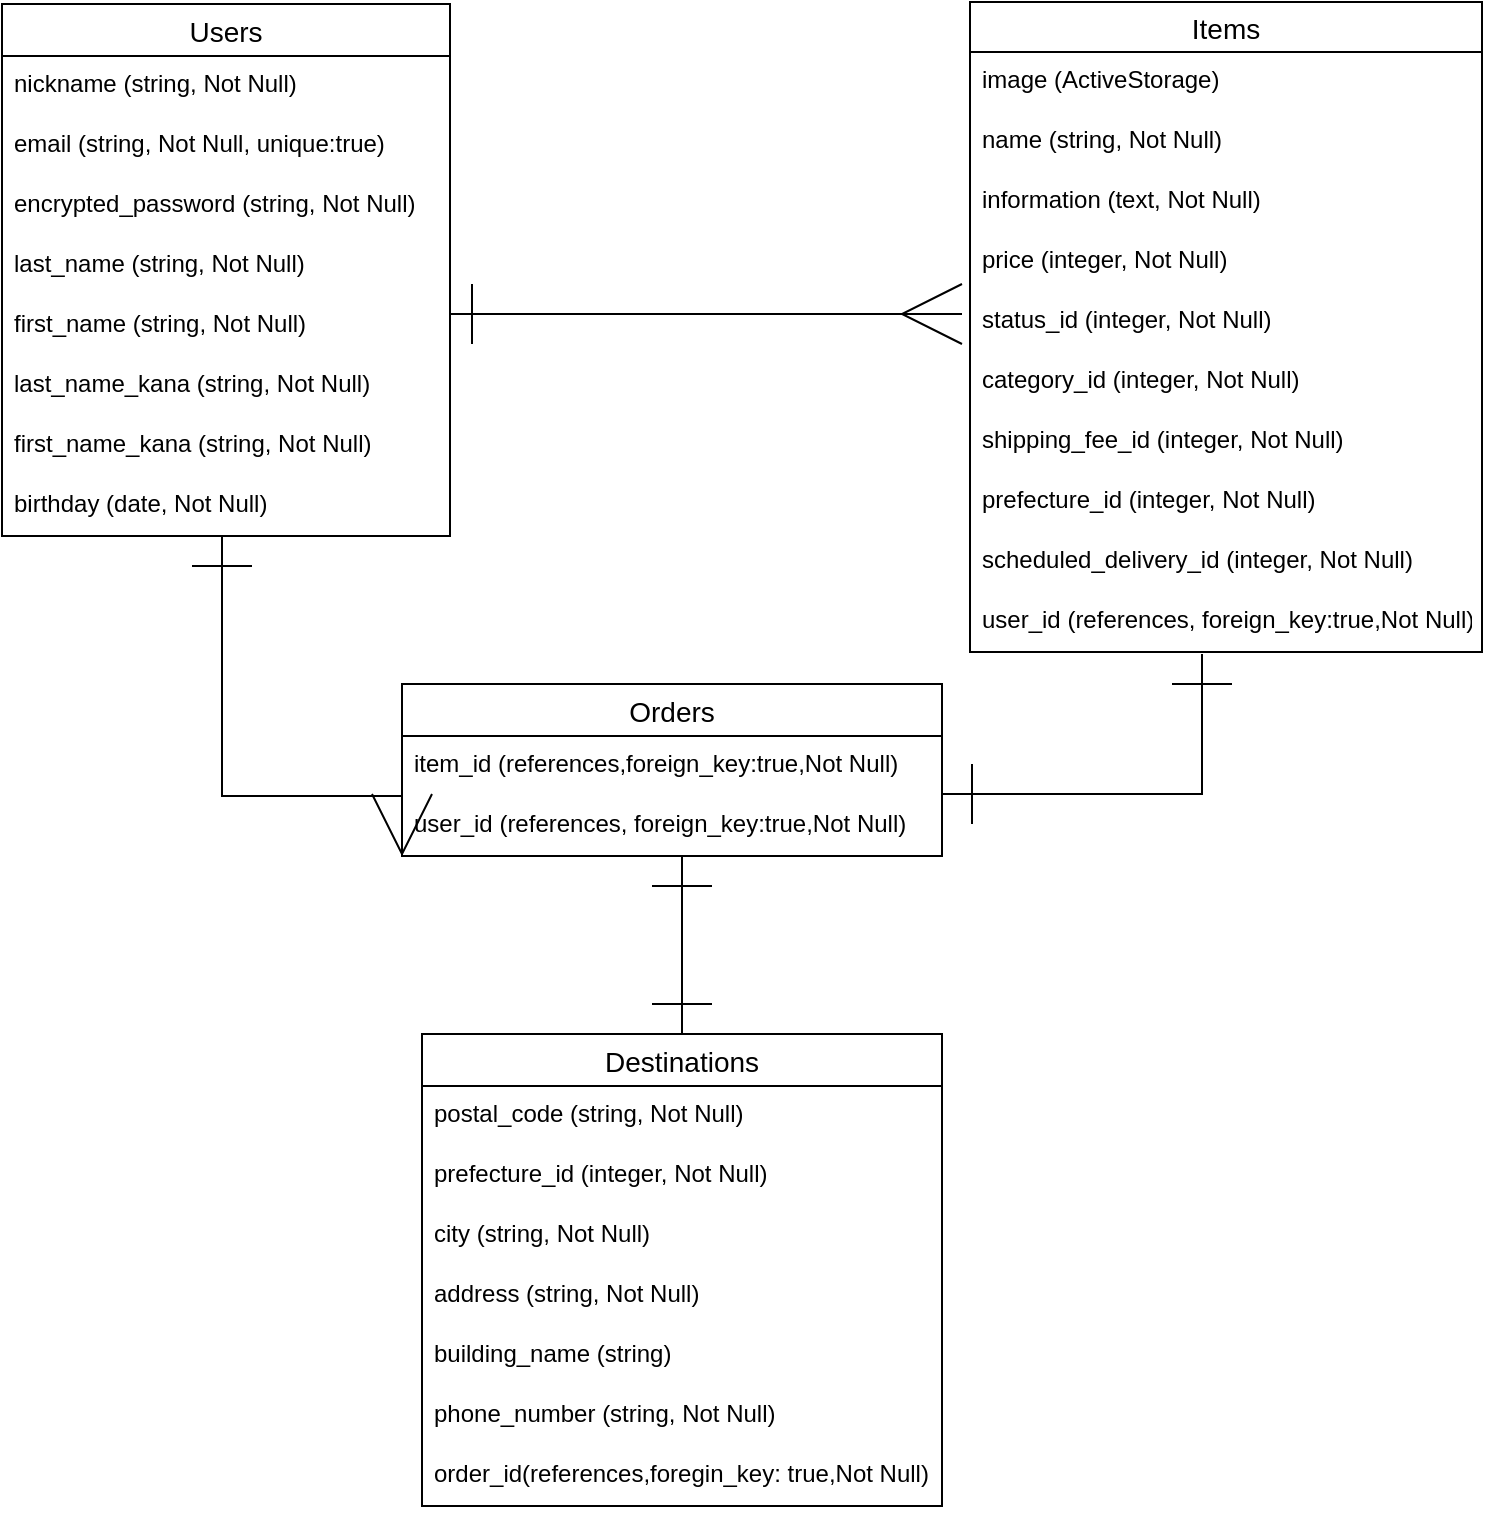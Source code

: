 <mxfile>
    <diagram id="24bYVX5DsXOVWUkAcGyo" name="ページ1">
        <mxGraphModel dx="1040" dy="896" grid="1" gridSize="10" guides="1" tooltips="1" connect="1" arrows="1" fold="1" page="1" pageScale="1" pageWidth="827" pageHeight="1169" math="0" shadow="0">
            <root>
                <mxCell id="0"/>
                <mxCell id="1" parent="0"/>
                <mxCell id="6" value="Items" style="swimlane;fontStyle=0;childLayout=stackLayout;horizontal=1;startSize=25;horizontalStack=0;resizeParent=1;resizeParentMax=0;resizeLast=0;collapsible=1;marginBottom=0;align=center;fontSize=14;" parent="1" vertex="1">
                    <mxGeometry x="554" y="204" width="256" height="325" as="geometry"/>
                </mxCell>
                <mxCell id="40" value="image (ActiveStorage)" style="text;strokeColor=none;fillColor=none;spacingLeft=4;spacingRight=4;overflow=hidden;rotatable=0;points=[[0,0.5],[1,0.5]];portConstraint=eastwest;fontSize=12;" parent="6" vertex="1">
                    <mxGeometry y="25" width="256" height="30" as="geometry"/>
                </mxCell>
                <mxCell id="7" value="name (string, Not Null)" style="text;strokeColor=none;fillColor=none;spacingLeft=4;spacingRight=4;overflow=hidden;rotatable=0;points=[[0,0.5],[1,0.5]];portConstraint=eastwest;fontSize=12;" parent="6" vertex="1">
                    <mxGeometry y="55" width="256" height="30" as="geometry"/>
                </mxCell>
                <mxCell id="33" value="information (text, Not Null)" style="text;strokeColor=none;fillColor=none;spacingLeft=4;spacingRight=4;overflow=hidden;rotatable=0;points=[[0,0.5],[1,0.5]];portConstraint=eastwest;fontSize=12;" parent="6" vertex="1">
                    <mxGeometry y="85" width="256" height="30" as="geometry"/>
                </mxCell>
                <mxCell id="31" value="price (integer, Not Null)" style="text;strokeColor=none;fillColor=none;spacingLeft=4;spacingRight=4;overflow=hidden;rotatable=0;points=[[0,0.5],[1,0.5]];portConstraint=eastwest;fontSize=12;" parent="6" vertex="1">
                    <mxGeometry y="115" width="256" height="30" as="geometry"/>
                </mxCell>
                <mxCell id="34" value="status_id (integer, Not Null)" style="text;strokeColor=none;fillColor=none;spacingLeft=4;spacingRight=4;overflow=hidden;rotatable=0;points=[[0,0.5],[1,0.5]];portConstraint=eastwest;fontSize=12;" parent="6" vertex="1">
                    <mxGeometry y="145" width="256" height="30" as="geometry"/>
                </mxCell>
                <mxCell id="8" value="category_id (integer, Not Null)" style="text;fillColor=none;spacingLeft=4;spacingRight=4;overflow=hidden;rotatable=0;points=[[0,0.5],[1,0.5]];portConstraint=eastwest;fontSize=12;" parent="6" vertex="1">
                    <mxGeometry y="175" width="256" height="30" as="geometry"/>
                </mxCell>
                <mxCell id="35" value="shipping_fee_id (integer, Not Null)" style="text;strokeColor=none;fillColor=none;spacingLeft=4;spacingRight=4;overflow=hidden;rotatable=0;points=[[0,0.5],[1,0.5]];portConstraint=eastwest;fontSize=12;" parent="6" vertex="1">
                    <mxGeometry y="205" width="256" height="30" as="geometry"/>
                </mxCell>
                <mxCell id="36" value="prefecture_id (integer, Not Null)" style="text;strokeColor=none;fillColor=none;spacingLeft=4;spacingRight=4;overflow=hidden;rotatable=0;points=[[0,0.5],[1,0.5]];portConstraint=eastwest;fontSize=12;" parent="6" vertex="1">
                    <mxGeometry y="235" width="256" height="30" as="geometry"/>
                </mxCell>
                <mxCell id="37" value="scheduled_delivery_id (integer, Not Null)" style="text;strokeColor=none;fillColor=none;spacingLeft=4;spacingRight=4;overflow=hidden;rotatable=0;points=[[0,0.5],[1,0.5]];portConstraint=eastwest;fontSize=12;" parent="6" vertex="1">
                    <mxGeometry y="265" width="256" height="30" as="geometry"/>
                </mxCell>
                <mxCell id="38" value="user_id (references, foreign_key:true,Not Null)" style="text;strokeColor=none;fillColor=none;spacingLeft=4;spacingRight=4;overflow=hidden;rotatable=0;points=[[0,0.5],[1,0.5]];portConstraint=eastwest;fontSize=12;" parent="6" vertex="1">
                    <mxGeometry y="295" width="256" height="30" as="geometry"/>
                </mxCell>
                <mxCell id="67" style="edgeStyle=orthogonalEdgeStyle;rounded=0;orthogonalLoop=1;jettySize=auto;html=1;entryX=0.5;entryY=0;entryDx=0;entryDy=0;startArrow=ERone;startFill=0;endArrow=ERone;endFill=0;endSize=28;startSize=28;" edge="1" parent="1" source="10" target="54">
                    <mxGeometry relative="1" as="geometry">
                        <Array as="points">
                            <mxPoint x="410" y="650"/>
                            <mxPoint x="410" y="650"/>
                        </Array>
                    </mxGeometry>
                </mxCell>
                <mxCell id="10" value="Orders" style="swimlane;fontStyle=0;childLayout=stackLayout;horizontal=1;startSize=26;horizontalStack=0;resizeParent=1;resizeParentMax=0;resizeLast=0;collapsible=1;marginBottom=0;align=center;fontSize=14;" parent="1" vertex="1">
                    <mxGeometry x="270" y="545" width="270" height="86" as="geometry"/>
                </mxCell>
                <mxCell id="13" value="item_id (references,foreign_key:true,Not Null)" style="text;strokeColor=none;fillColor=none;spacingLeft=4;spacingRight=4;overflow=hidden;rotatable=0;points=[[0,0.5],[1,0.5]];portConstraint=eastwest;fontSize=12;" parent="10" vertex="1">
                    <mxGeometry y="26" width="270" height="30" as="geometry"/>
                </mxCell>
                <mxCell id="47" value="user_id (references, foreign_key:true,Not Null)" style="text;strokeColor=none;fillColor=none;spacingLeft=4;spacingRight=4;overflow=hidden;rotatable=0;points=[[0,0.5],[1,0.5]];portConstraint=eastwest;fontSize=12;" parent="10" vertex="1">
                    <mxGeometry y="56" width="270" height="30" as="geometry"/>
                </mxCell>
                <mxCell id="23" value="Users" style="swimlane;fontStyle=0;childLayout=stackLayout;horizontal=1;startSize=26;horizontalStack=0;resizeParent=1;resizeParentMax=0;resizeLast=0;collapsible=1;marginBottom=0;align=center;fontSize=14;" parent="1" vertex="1">
                    <mxGeometry x="70" y="205" width="224" height="266" as="geometry"/>
                </mxCell>
                <mxCell id="24" value="nickname (string, Not Null) " style="text;strokeColor=none;fillColor=none;spacingLeft=4;spacingRight=4;overflow=hidden;rotatable=0;points=[[0,0.5],[1,0.5]];portConstraint=eastwest;fontSize=12;" parent="23" vertex="1">
                    <mxGeometry y="26" width="224" height="30" as="geometry"/>
                </mxCell>
                <mxCell id="25" value="email (string, Not Null, unique:true)" style="text;strokeColor=none;fillColor=none;spacingLeft=4;spacingRight=4;overflow=hidden;rotatable=0;points=[[0,0.5],[1,0.5]];portConstraint=eastwest;fontSize=12;" parent="23" vertex="1">
                    <mxGeometry y="56" width="224" height="30" as="geometry"/>
                </mxCell>
                <mxCell id="27" value="encrypted_password (string, Not Null)" style="text;strokeColor=none;fillColor=none;spacingLeft=4;spacingRight=4;overflow=hidden;rotatable=0;points=[[0,0.5],[1,0.5]];portConstraint=eastwest;fontSize=12;" parent="23" vertex="1">
                    <mxGeometry y="86" width="224" height="30" as="geometry"/>
                </mxCell>
                <mxCell id="29" value="last_name (string, Not Null)" style="text;strokeColor=none;fillColor=none;spacingLeft=4;spacingRight=4;overflow=hidden;rotatable=0;points=[[0,0.5],[1,0.5]];portConstraint=eastwest;fontSize=12;" parent="23" vertex="1">
                    <mxGeometry y="116" width="224" height="30" as="geometry"/>
                </mxCell>
                <mxCell id="30" value="first_name (string, Not Null)" style="text;strokeColor=none;fillColor=none;spacingLeft=4;spacingRight=4;overflow=hidden;rotatable=0;points=[[0,0.5],[1,0.5]];portConstraint=eastwest;fontSize=12;" parent="23" vertex="1">
                    <mxGeometry y="146" width="224" height="30" as="geometry"/>
                </mxCell>
                <mxCell id="41" value="last_name_kana (string, Not Null)" style="text;strokeColor=none;fillColor=none;spacingLeft=4;spacingRight=4;overflow=hidden;rotatable=0;points=[[0,0.5],[1,0.5]];portConstraint=eastwest;fontSize=12;" parent="23" vertex="1">
                    <mxGeometry y="176" width="224" height="30" as="geometry"/>
                </mxCell>
                <mxCell id="42" value="first_name_kana (string, Not Null)" style="text;strokeColor=none;fillColor=none;spacingLeft=4;spacingRight=4;overflow=hidden;rotatable=0;points=[[0,0.5],[1,0.5]];portConstraint=eastwest;fontSize=12;" parent="23" vertex="1">
                    <mxGeometry y="206" width="224" height="30" as="geometry"/>
                </mxCell>
                <mxCell id="26" value="birthday (date, Not Null)" style="text;strokeColor=none;fillColor=none;spacingLeft=4;spacingRight=4;overflow=hidden;rotatable=0;points=[[0,0.5],[1,0.5]];portConstraint=eastwest;fontSize=12;" parent="23" vertex="1">
                    <mxGeometry y="236" width="224" height="30" as="geometry"/>
                </mxCell>
                <mxCell id="52" style="edgeStyle=orthogonalEdgeStyle;rounded=0;orthogonalLoop=1;jettySize=auto;html=1;startArrow=ERone;startFill=0;endArrow=ERmany;endFill=0;startSize=28;endSize=28;sourcePerimeterSpacing=0;targetPerimeterSpacing=0;" parent="1" source="26" edge="1">
                    <mxGeometry relative="1" as="geometry">
                        <mxPoint x="130" y="530" as="sourcePoint"/>
                        <Array as="points">
                            <mxPoint x="180" y="601"/>
                        </Array>
                        <mxPoint x="270" y="600" as="targetPoint"/>
                    </mxGeometry>
                </mxCell>
                <mxCell id="54" value="Destinations" style="swimlane;fontStyle=0;childLayout=stackLayout;horizontal=1;startSize=26;horizontalStack=0;resizeParent=1;resizeParentMax=0;resizeLast=0;collapsible=1;marginBottom=0;align=center;fontSize=14;" vertex="1" parent="1">
                    <mxGeometry x="280" y="720" width="260" height="236" as="geometry"/>
                </mxCell>
                <mxCell id="55" value="postal_code (string, Not Null)" style="text;strokeColor=none;fillColor=none;spacingLeft=4;spacingRight=4;overflow=hidden;rotatable=0;points=[[0,0.5],[1,0.5]];portConstraint=eastwest;fontSize=12;" vertex="1" parent="54">
                    <mxGeometry y="26" width="260" height="30" as="geometry"/>
                </mxCell>
                <mxCell id="56" value="prefecture_id (integer, Not Null)" style="text;strokeColor=none;fillColor=none;spacingLeft=4;spacingRight=4;overflow=hidden;rotatable=0;points=[[0,0.5],[1,0.5]];portConstraint=eastwest;fontSize=12;" vertex="1" parent="54">
                    <mxGeometry y="56" width="260" height="30" as="geometry"/>
                </mxCell>
                <mxCell id="57" value="city (string, Not Null)" style="text;strokeColor=none;fillColor=none;spacingLeft=4;spacingRight=4;overflow=hidden;rotatable=0;points=[[0,0.5],[1,0.5]];portConstraint=eastwest;fontSize=12;" vertex="1" parent="54">
                    <mxGeometry y="86" width="260" height="30" as="geometry"/>
                </mxCell>
                <mxCell id="58" value="address (string, Not Null)" style="text;strokeColor=none;fillColor=none;spacingLeft=4;spacingRight=4;overflow=hidden;rotatable=0;points=[[0,0.5],[1,0.5]];portConstraint=eastwest;fontSize=12;" vertex="1" parent="54">
                    <mxGeometry y="116" width="260" height="30" as="geometry"/>
                </mxCell>
                <mxCell id="59" value="building_name (string)" style="text;strokeColor=none;fillColor=none;spacingLeft=4;spacingRight=4;overflow=hidden;rotatable=0;points=[[0,0.5],[1,0.5]];portConstraint=eastwest;fontSize=12;" vertex="1" parent="54">
                    <mxGeometry y="146" width="260" height="30" as="geometry"/>
                </mxCell>
                <mxCell id="73" value="phone_number (string, Not Null)" style="text;strokeColor=none;fillColor=none;spacingLeft=4;spacingRight=4;overflow=hidden;rotatable=0;points=[[0,0.5],[1,0.5]];portConstraint=eastwest;fontSize=12;" vertex="1" parent="54">
                    <mxGeometry y="176" width="260" height="30" as="geometry"/>
                </mxCell>
                <mxCell id="60" value="order_id(references,foregin_key: true,Not Null)" style="text;strokeColor=none;fillColor=none;spacingLeft=4;spacingRight=4;overflow=hidden;rotatable=0;points=[[0,0.5],[1,0.5]];portConstraint=eastwest;fontSize=12;" vertex="1" parent="54">
                    <mxGeometry y="206" width="260" height="30" as="geometry"/>
                </mxCell>
                <mxCell id="72" style="edgeStyle=orthogonalEdgeStyle;rounded=0;orthogonalLoop=1;jettySize=auto;html=1;startArrow=ERone;startFill=0;endArrow=ERmany;endFill=0;startSize=28;endSize=28;" edge="1" parent="1">
                    <mxGeometry relative="1" as="geometry">
                        <mxPoint x="550" y="360" as="targetPoint"/>
                        <mxPoint x="320" y="360" as="sourcePoint"/>
                        <Array as="points">
                            <mxPoint x="294" y="360"/>
                            <mxPoint x="550" y="360"/>
                        </Array>
                    </mxGeometry>
                </mxCell>
                <mxCell id="74" style="edgeStyle=orthogonalEdgeStyle;rounded=0;orthogonalLoop=1;jettySize=auto;html=1;startArrow=ERone;startFill=0;endArrow=ERone;endFill=0;startSize=28;endSize=28;" edge="1" parent="1">
                    <mxGeometry relative="1" as="geometry">
                        <mxPoint x="540" y="600" as="targetPoint"/>
                        <mxPoint x="670" y="530" as="sourcePoint"/>
                        <Array as="points">
                            <mxPoint x="670" y="600"/>
                        </Array>
                    </mxGeometry>
                </mxCell>
            </root>
        </mxGraphModel>
    </diagram>
</mxfile>